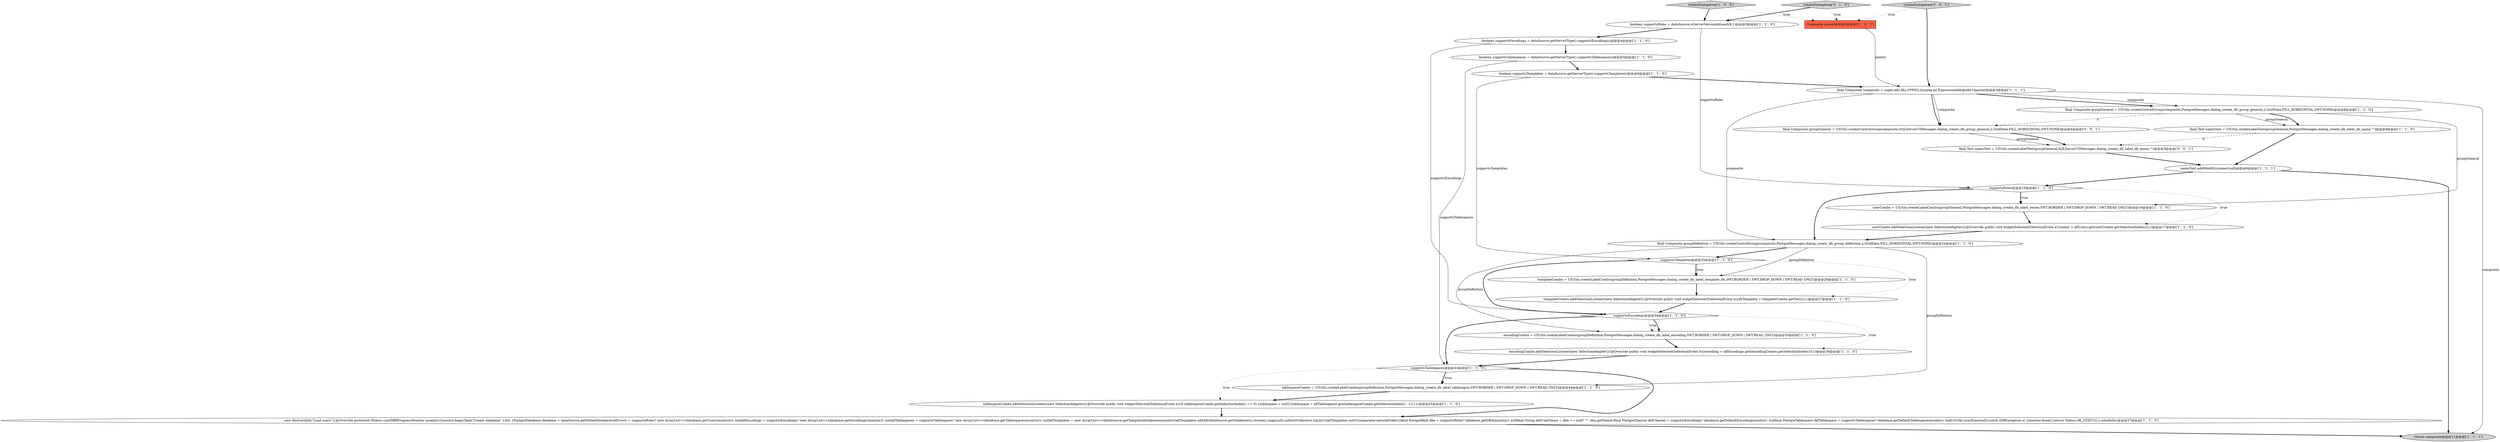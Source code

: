digraph {
6 [style = filled, label = "supportsTablespaces@@@43@@@['1', '1', '0']", fillcolor = white, shape = diamond image = "AAA0AAABBB1BBB"];
13 [style = filled, label = "encodingCombo.addSelectionListener(new SelectionAdapter(){@Override public void widgetSelected(SelectionEvent e){encoding = allEncodings.get(encodingCombo.getSelectionIndex())}})@@@36@@@['1', '1', '0']", fillcolor = white, shape = ellipse image = "AAA0AAABBB1BBB"];
25 [style = filled, label = "createDialogArea['0', '1', '0']", fillcolor = lightgray, shape = diamond image = "AAA0AAABBB2BBB"];
8 [style = filled, label = "Composite parent@@@2@@@['1', '1', '1']", fillcolor = tomato, shape = box image = "AAA0AAABBB1BBB"];
1 [style = filled, label = "tablespaceCombo.addSelectionListener(new SelectionAdapter(){@Override public void widgetSelected(SelectionEvent e){if (tablespaceCombo.getSelectionIndex() == 0) {tablespace = null}{tablespace = allTablespaces.get(tablespaceCombo.getSelectionIndex() - 1)}}})@@@45@@@['1', '1', '0']", fillcolor = white, shape = ellipse image = "AAA0AAABBB1BBB"];
5 [style = filled, label = "supportsTemplates@@@25@@@['1', '1', '0']", fillcolor = white, shape = diamond image = "AAA0AAABBB1BBB"];
18 [style = filled, label = "final Composite groupGeneral = UIUtils.createControlGroup(composite,PostgreMessages.dialog_create_db_group_general,2,GridData.FILL_HORIZONTAL,SWT.NONE)@@@8@@@['1', '1', '0']", fillcolor = white, shape = ellipse image = "AAA0AAABBB1BBB"];
28 [style = filled, label = "final Composite groupGeneral = UIUtils.createControlGroup(composite,SQLServerUIMessages.dialog_create_db_group_general,2,GridData.FILL_HORIZONTAL,SWT.NONE)@@@4@@@['0', '0', '1']", fillcolor = white, shape = ellipse image = "AAA0AAABBB3BBB"];
20 [style = filled, label = "userCombo = UIUtils.createLabelCombo(groupGeneral,PostgreMessages.dialog_create_db_label_owner,SWT.BORDER | SWT.DROP_DOWN | SWT.READ_ONLY)@@@16@@@['1', '1', '0']", fillcolor = white, shape = ellipse image = "AAA0AAABBB1BBB"];
2 [style = filled, label = "createDialogArea['1', '0', '0']", fillcolor = lightgray, shape = diamond image = "AAA0AAABBB1BBB"];
12 [style = filled, label = "templateCombo = UIUtils.createLabelCombo(groupDefinition,PostgreMessages.dialog_create_db_label_template_db,SWT.BORDER | SWT.DROP_DOWN | SWT.READ_ONLY)@@@26@@@['1', '1', '0']", fillcolor = white, shape = ellipse image = "AAA0AAABBB1BBB"];
21 [style = filled, label = "encodingCombo = UIUtils.createLabelCombo(groupDefinition,PostgreMessages.dialog_create_db_label_encoding,SWT.BORDER | SWT.DROP_DOWN | SWT.READ_ONLY)@@@35@@@['1', '1', '0']", fillcolor = white, shape = ellipse image = "AAA0AAABBB1BBB"];
19 [style = filled, label = "boolean supportsTemplates = dataSource.getServerType().supportsTemplates()@@@6@@@['1', '1', '0']", fillcolor = white, shape = ellipse image = "AAA0AAABBB1BBB"];
9 [style = filled, label = "boolean supportsRoles = dataSource.isServerVersionAtLeast(8,1)@@@3@@@['1', '1', '0']", fillcolor = white, shape = ellipse image = "AAA0AAABBB1BBB"];
24 [style = filled, label = "boolean supportsEncodings = dataSource.getServerType().supportsEncodings()@@@4@@@['1', '1', '0']", fillcolor = white, shape = ellipse image = "AAA0AAABBB1BBB"];
26 [style = filled, label = "createDialogArea['0', '0', '1']", fillcolor = lightgray, shape = diamond image = "AAA0AAABBB3BBB"];
16 [style = filled, label = "templateCombo.addSelectionListener(new SelectionAdapter(){@Override public void widgetSelected(SelectionEvent e){dbTemplate = templateCombo.getText()}})@@@27@@@['1', '1', '0']", fillcolor = white, shape = ellipse image = "AAA0AAABBB1BBB"];
23 [style = filled, label = "return composite@@@11@@@['1', '1', '1']", fillcolor = lightgray, shape = ellipse image = "AAA0AAABBB1BBB"];
7 [style = filled, label = "new AbstractJob(\"Load users\"){@Override protected IStatus run(DBRProgressMonitor monitor){monitor.beginTask(\"Create database\",1)try {PostgreDatabase database = dataSource.getDefaultInstance()allUsers = supportsRoles? new ArrayList<>(database.getUsers(monitor)): nullallEncodings = supportsEncodings? new ArrayList<>(database.getEncodings(monitor)): nullallTablespaces = supportsTablespaces? new ArrayList<>(database.getTablespaces(monitor)): nullallTemplates = new ArrayList<>(dataSource.getTemplateDatabases(monitor))allTemplates.addAll(dataSource.getDatabases().stream().map(null).collect(Collectors.toList()))allTemplates.sort(Comparator.naturalOrder())final PostgreRole dba = supportsRoles? database.getDBA(monitor): nullfinal String defUserName = dba == null? \"\": dba.getName()final PostgreCharset defCharset = supportsEncodings? database.getDefaultEncoding(monitor): nullfinal PostgreTablespace defTablespace = supportsTablespaces? database.getDefaultTablespace(monitor): nullUIUtils.syncExec(null)}catch (DBException e) {monitor.done()}return Status.OK_STATUS}}.schedule()@@@57@@@['1', '1', '0']", fillcolor = white, shape = ellipse image = "AAA0AAABBB1BBB"];
14 [style = filled, label = "tablespaceCombo = UIUtils.createLabelCombo(groupDefinition,PostgreMessages.dialog_create_db_label_tablesapce,SWT.BORDER | SWT.DROP_DOWN | SWT.READ_ONLY)@@@44@@@['1', '1', '0']", fillcolor = white, shape = ellipse image = "AAA0AAABBB1BBB"];
3 [style = filled, label = "supportsRoles@@@15@@@['1', '1', '0']", fillcolor = white, shape = diamond image = "AAA0AAABBB1BBB"];
0 [style = filled, label = "final Text nameText = UIUtils.createLabelText(groupGeneral,PostgreMessages.dialog_create_db_label_db_name,\"\")@@@9@@@['1', '1', '0']", fillcolor = white, shape = ellipse image = "AAA0AAABBB1BBB"];
22 [style = filled, label = "boolean supportsTablespaces = dataSource.getServerType().supportsTablespaces()@@@5@@@['1', '1', '0']", fillcolor = white, shape = ellipse image = "AAA0AAABBB1BBB"];
4 [style = filled, label = "supportsEncodings@@@34@@@['1', '1', '0']", fillcolor = white, shape = diamond image = "AAA0AAABBB1BBB"];
11 [style = filled, label = "nameText.addModifyListener(null)@@@6@@@['1', '1', '1']", fillcolor = white, shape = ellipse image = "AAA0AAABBB1BBB"];
10 [style = filled, label = "userCombo.addSelectionListener(new SelectionAdapter(){@Override public void widgetSelected(SelectionEvent e){owner = allUsers.get(userCombo.getSelectionIndex())}})@@@17@@@['1', '1', '0']", fillcolor = white, shape = ellipse image = "AAA0AAABBB1BBB"];
17 [style = filled, label = "final Composite composite = super.edu.fdu.CPPDG.tinypdg.pe.ExpressionInfo@e841dparent@@@3@@@['1', '1', '1']", fillcolor = white, shape = ellipse image = "AAA0AAABBB1BBB"];
27 [style = filled, label = "final Text nameText = UIUtils.createLabelText(groupGeneral,SQLServerUIMessages.dialog_create_db_label_db_name,\"\")@@@5@@@['0', '0', '1']", fillcolor = white, shape = ellipse image = "AAA0AAABBB3BBB"];
15 [style = filled, label = "final Composite groupDefinition = UIUtils.createControlGroup(composite,PostgreMessages.dialog_create_db_group_definition,2,GridData.FILL_HORIZONTAL,SWT.NONE)@@@24@@@['1', '1', '0']", fillcolor = white, shape = ellipse image = "AAA0AAABBB1BBB"];
7->23 [style = bold, label=""];
11->3 [style = bold, label=""];
8->17 [style = solid, label="parent"];
19->5 [style = solid, label="supportsTemplates"];
22->19 [style = bold, label=""];
4->6 [style = bold, label=""];
26->17 [style = bold, label=""];
22->6 [style = solid, label="supportsTablespaces"];
5->16 [style = dotted, label="true"];
16->4 [style = bold, label=""];
20->10 [style = bold, label=""];
18->0 [style = solid, label="groupGeneral"];
4->21 [style = dotted, label="true"];
2->8 [style = dotted, label="true"];
25->8 [style = dotted, label="true"];
15->12 [style = solid, label="groupDefinition"];
0->27 [style = dashed, label="0"];
26->8 [style = dotted, label="true"];
3->20 [style = dotted, label="true"];
18->20 [style = solid, label="groupGeneral"];
13->6 [style = bold, label=""];
6->1 [style = dotted, label="true"];
6->14 [style = dotted, label="true"];
18->28 [style = dashed, label="0"];
5->12 [style = dotted, label="true"];
28->27 [style = solid, label="groupGeneral"];
27->11 [style = bold, label=""];
0->11 [style = bold, label=""];
17->18 [style = solid, label="composite"];
17->28 [style = solid, label="composite"];
3->20 [style = bold, label=""];
24->22 [style = bold, label=""];
5->4 [style = bold, label=""];
12->16 [style = bold, label=""];
14->1 [style = bold, label=""];
28->27 [style = bold, label=""];
3->10 [style = dotted, label="true"];
2->9 [style = bold, label=""];
9->24 [style = bold, label=""];
6->14 [style = bold, label=""];
19->17 [style = bold, label=""];
11->23 [style = bold, label=""];
15->5 [style = bold, label=""];
17->28 [style = bold, label=""];
3->15 [style = bold, label=""];
25->9 [style = bold, label=""];
17->15 [style = solid, label="composite"];
5->12 [style = bold, label=""];
10->15 [style = bold, label=""];
1->7 [style = bold, label=""];
6->7 [style = bold, label=""];
15->14 [style = solid, label="groupDefinition"];
4->13 [style = dotted, label="true"];
17->23 [style = solid, label="composite"];
9->3 [style = solid, label="supportsRoles"];
4->21 [style = bold, label=""];
24->4 [style = solid, label="supportsEncodings"];
15->21 [style = solid, label="groupDefinition"];
21->13 [style = bold, label=""];
18->0 [style = bold, label=""];
17->18 [style = bold, label=""];
}
